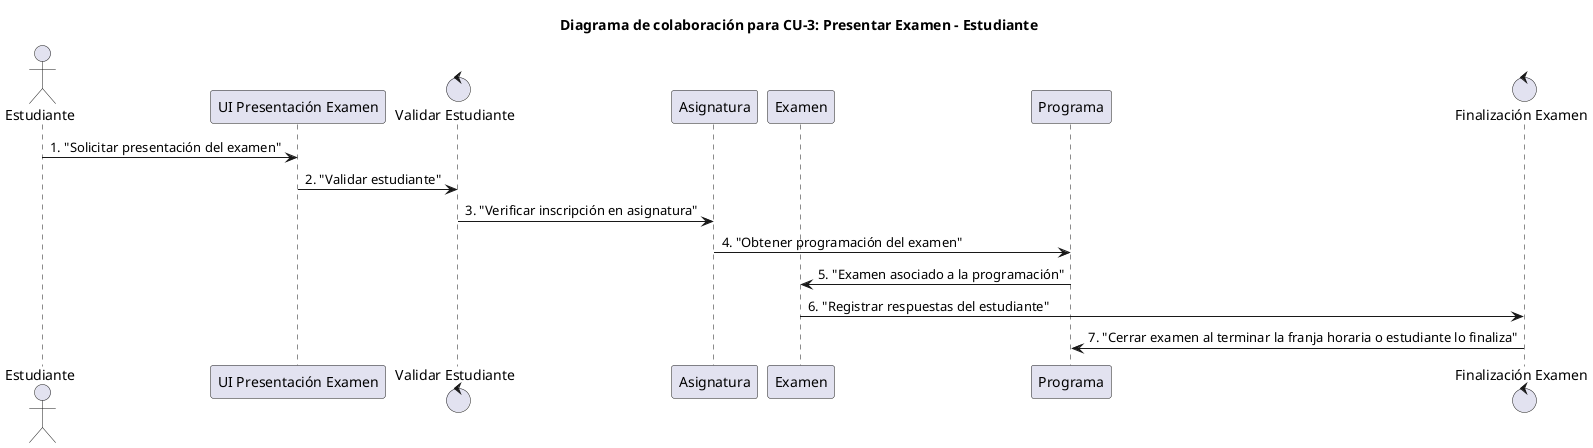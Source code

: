 @startuml CU2
title Diagrama de colaboración para CU-3: Presentar Examen - Estudiante

actor Estudiante

participant UIPresentacion as "UI Presentación Examen"
control ValidarEstudiante as "Validar Estudiante"
participant Asignatura as "Asignatura"
participant Examen as "Examen"
participant Programa as "Programa"
control FinalizacionExamen as "Finalización Examen"

Estudiante -> UIPresentacion : 1. "Solicitar presentación del examen"
UIPresentacion -> ValidarEstudiante : 2. "Validar estudiante"
ValidarEstudiante -> Asignatura : 3. "Verificar inscripción en asignatura"
Asignatura -> Programa : 4. "Obtener programación del examen"
Programa -> Examen : 5. "Examen asociado a la programación"
Examen -> FinalizacionExamen : 6. "Registrar respuestas del estudiante"
FinalizacionExamen -> Programa : 7. "Cerrar examen al terminar la franja horaria o estudiante lo finaliza"
@enduml
